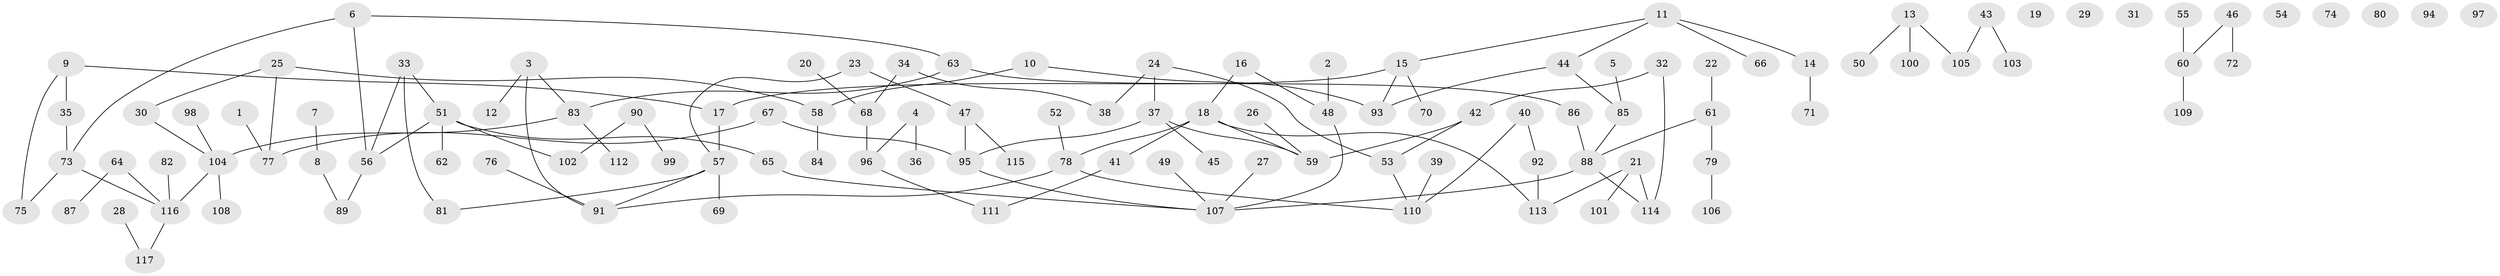 // coarse degree distribution, {3: 0.234375, 2: 0.328125, 5: 0.078125, 4: 0.109375, 1: 0.25}
// Generated by graph-tools (version 1.1) at 2025/35/03/04/25 23:35:53]
// undirected, 117 vertices, 125 edges
graph export_dot {
  node [color=gray90,style=filled];
  1;
  2;
  3;
  4;
  5;
  6;
  7;
  8;
  9;
  10;
  11;
  12;
  13;
  14;
  15;
  16;
  17;
  18;
  19;
  20;
  21;
  22;
  23;
  24;
  25;
  26;
  27;
  28;
  29;
  30;
  31;
  32;
  33;
  34;
  35;
  36;
  37;
  38;
  39;
  40;
  41;
  42;
  43;
  44;
  45;
  46;
  47;
  48;
  49;
  50;
  51;
  52;
  53;
  54;
  55;
  56;
  57;
  58;
  59;
  60;
  61;
  62;
  63;
  64;
  65;
  66;
  67;
  68;
  69;
  70;
  71;
  72;
  73;
  74;
  75;
  76;
  77;
  78;
  79;
  80;
  81;
  82;
  83;
  84;
  85;
  86;
  87;
  88;
  89;
  90;
  91;
  92;
  93;
  94;
  95;
  96;
  97;
  98;
  99;
  100;
  101;
  102;
  103;
  104;
  105;
  106;
  107;
  108;
  109;
  110;
  111;
  112;
  113;
  114;
  115;
  116;
  117;
  1 -- 77;
  2 -- 48;
  3 -- 12;
  3 -- 83;
  3 -- 91;
  4 -- 36;
  4 -- 96;
  5 -- 85;
  6 -- 56;
  6 -- 63;
  6 -- 73;
  7 -- 8;
  8 -- 89;
  9 -- 17;
  9 -- 35;
  9 -- 75;
  10 -- 58;
  10 -- 93;
  11 -- 14;
  11 -- 15;
  11 -- 44;
  11 -- 66;
  13 -- 50;
  13 -- 100;
  13 -- 105;
  14 -- 71;
  15 -- 17;
  15 -- 70;
  15 -- 93;
  16 -- 18;
  16 -- 48;
  17 -- 57;
  18 -- 41;
  18 -- 59;
  18 -- 78;
  18 -- 113;
  20 -- 68;
  21 -- 101;
  21 -- 113;
  21 -- 114;
  22 -- 61;
  23 -- 47;
  23 -- 57;
  24 -- 37;
  24 -- 38;
  24 -- 53;
  25 -- 30;
  25 -- 58;
  25 -- 77;
  26 -- 59;
  27 -- 107;
  28 -- 117;
  30 -- 104;
  32 -- 42;
  32 -- 114;
  33 -- 51;
  33 -- 56;
  33 -- 81;
  34 -- 38;
  34 -- 68;
  35 -- 73;
  37 -- 45;
  37 -- 59;
  37 -- 95;
  39 -- 110;
  40 -- 92;
  40 -- 110;
  41 -- 111;
  42 -- 53;
  42 -- 59;
  43 -- 103;
  43 -- 105;
  44 -- 85;
  44 -- 93;
  46 -- 60;
  46 -- 72;
  47 -- 95;
  47 -- 115;
  48 -- 107;
  49 -- 107;
  51 -- 56;
  51 -- 62;
  51 -- 65;
  51 -- 102;
  52 -- 78;
  53 -- 110;
  55 -- 60;
  56 -- 89;
  57 -- 69;
  57 -- 81;
  57 -- 91;
  58 -- 84;
  60 -- 109;
  61 -- 79;
  61 -- 88;
  63 -- 83;
  63 -- 86;
  64 -- 87;
  64 -- 116;
  65 -- 107;
  67 -- 77;
  67 -- 95;
  68 -- 96;
  73 -- 75;
  73 -- 116;
  76 -- 91;
  78 -- 91;
  78 -- 110;
  79 -- 106;
  82 -- 116;
  83 -- 104;
  83 -- 112;
  85 -- 88;
  86 -- 88;
  88 -- 107;
  88 -- 114;
  90 -- 99;
  90 -- 102;
  92 -- 113;
  95 -- 107;
  96 -- 111;
  98 -- 104;
  104 -- 108;
  104 -- 116;
  116 -- 117;
}
